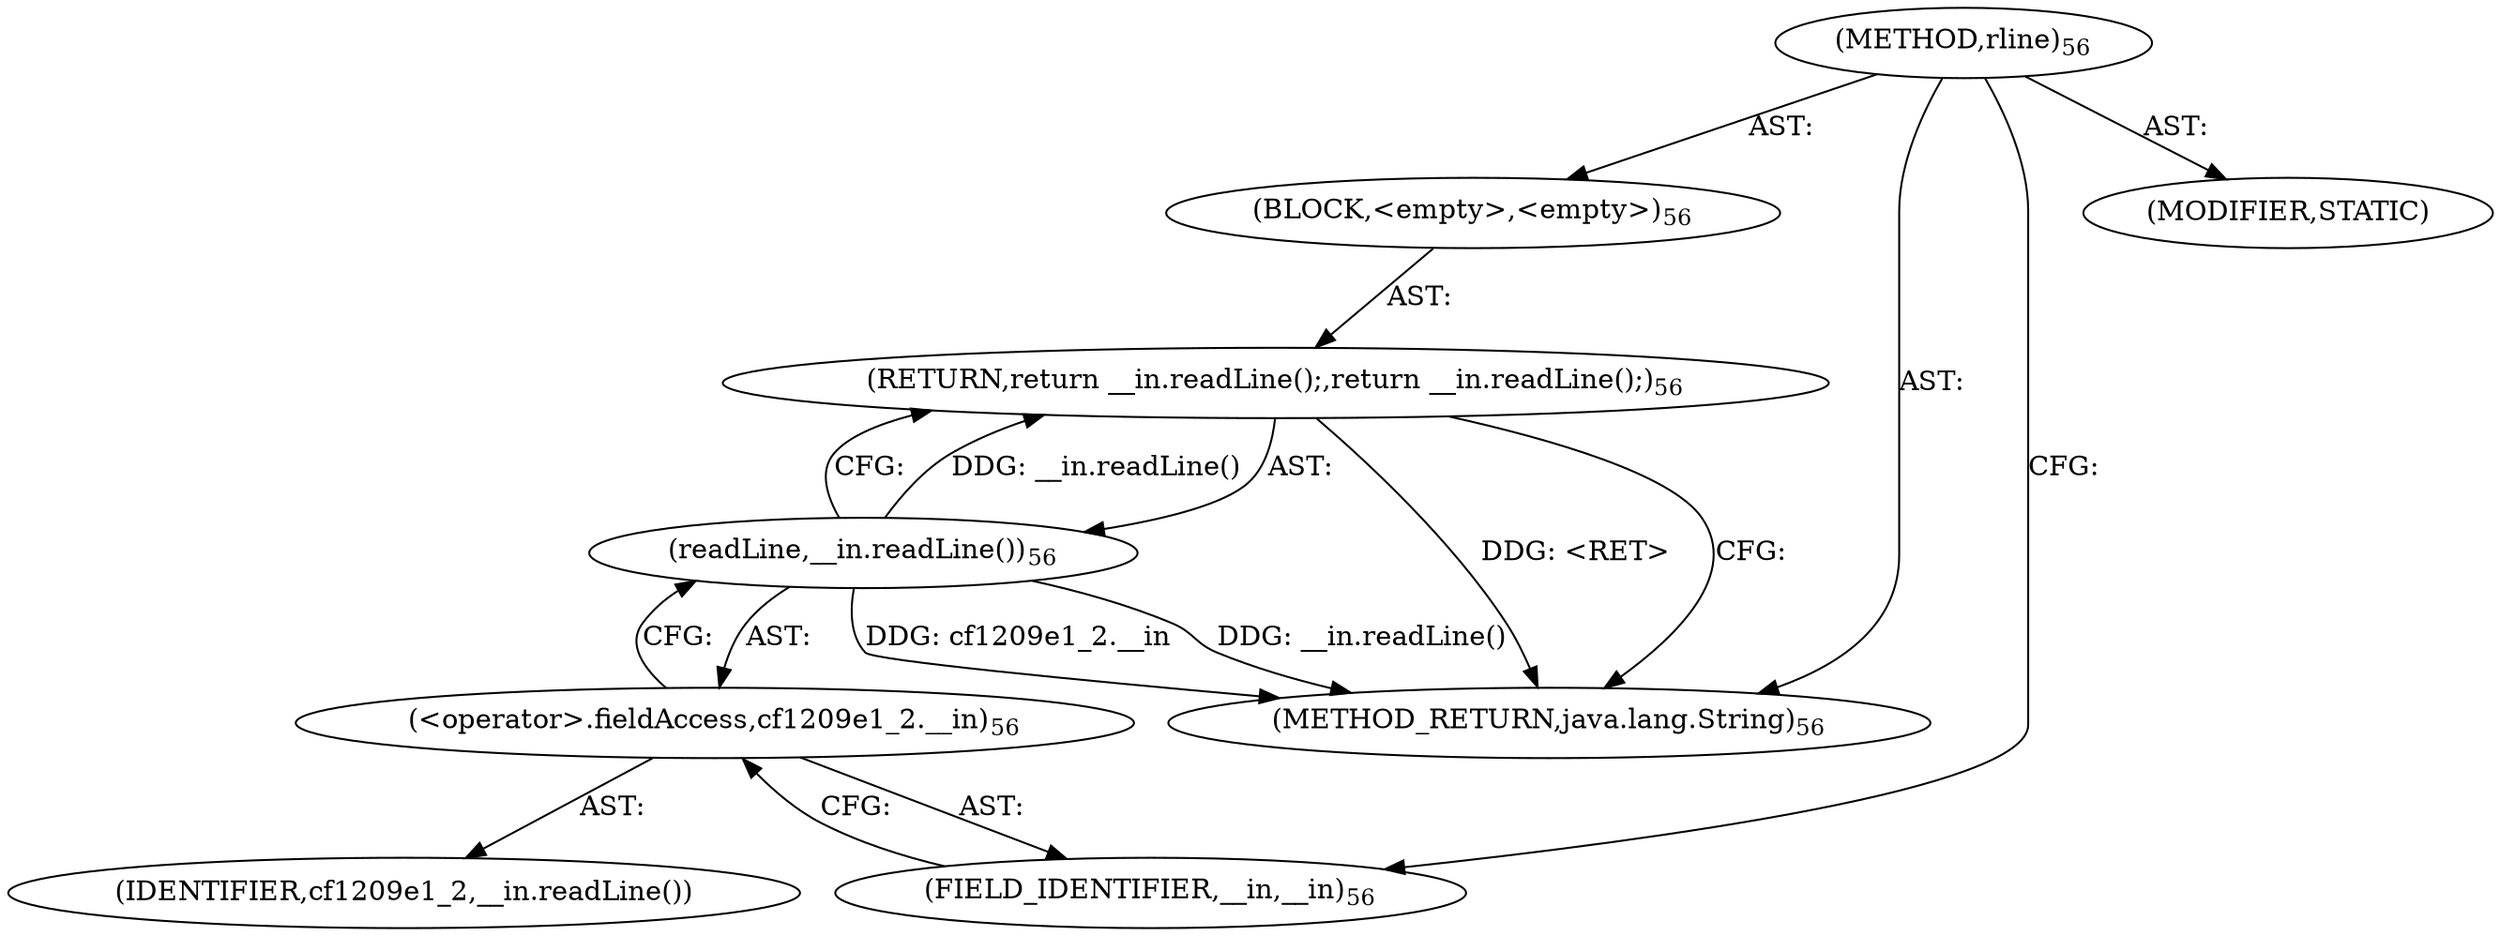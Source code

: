 digraph "rline" {  
"290" [label = <(METHOD,rline)<SUB>56</SUB>> ]
"291" [label = <(BLOCK,&lt;empty&gt;,&lt;empty&gt;)<SUB>56</SUB>> ]
"292" [label = <(RETURN,return __in.readLine();,return __in.readLine();)<SUB>56</SUB>> ]
"293" [label = <(readLine,__in.readLine())<SUB>56</SUB>> ]
"294" [label = <(&lt;operator&gt;.fieldAccess,cf1209e1_2.__in)<SUB>56</SUB>> ]
"295" [label = <(IDENTIFIER,cf1209e1_2,__in.readLine())> ]
"296" [label = <(FIELD_IDENTIFIER,__in,__in)<SUB>56</SUB>> ]
"297" [label = <(MODIFIER,STATIC)> ]
"298" [label = <(METHOD_RETURN,java.lang.String)<SUB>56</SUB>> ]
  "290" -> "291"  [ label = "AST: "] 
  "290" -> "297"  [ label = "AST: "] 
  "290" -> "298"  [ label = "AST: "] 
  "291" -> "292"  [ label = "AST: "] 
  "292" -> "293"  [ label = "AST: "] 
  "293" -> "294"  [ label = "AST: "] 
  "294" -> "295"  [ label = "AST: "] 
  "294" -> "296"  [ label = "AST: "] 
  "292" -> "298"  [ label = "CFG: "] 
  "293" -> "292"  [ label = "CFG: "] 
  "294" -> "293"  [ label = "CFG: "] 
  "296" -> "294"  [ label = "CFG: "] 
  "290" -> "296"  [ label = "CFG: "] 
  "292" -> "298"  [ label = "DDG: &lt;RET&gt;"] 
  "293" -> "298"  [ label = "DDG: cf1209e1_2.__in"] 
  "293" -> "298"  [ label = "DDG: __in.readLine()"] 
  "293" -> "292"  [ label = "DDG: __in.readLine()"] 
}
